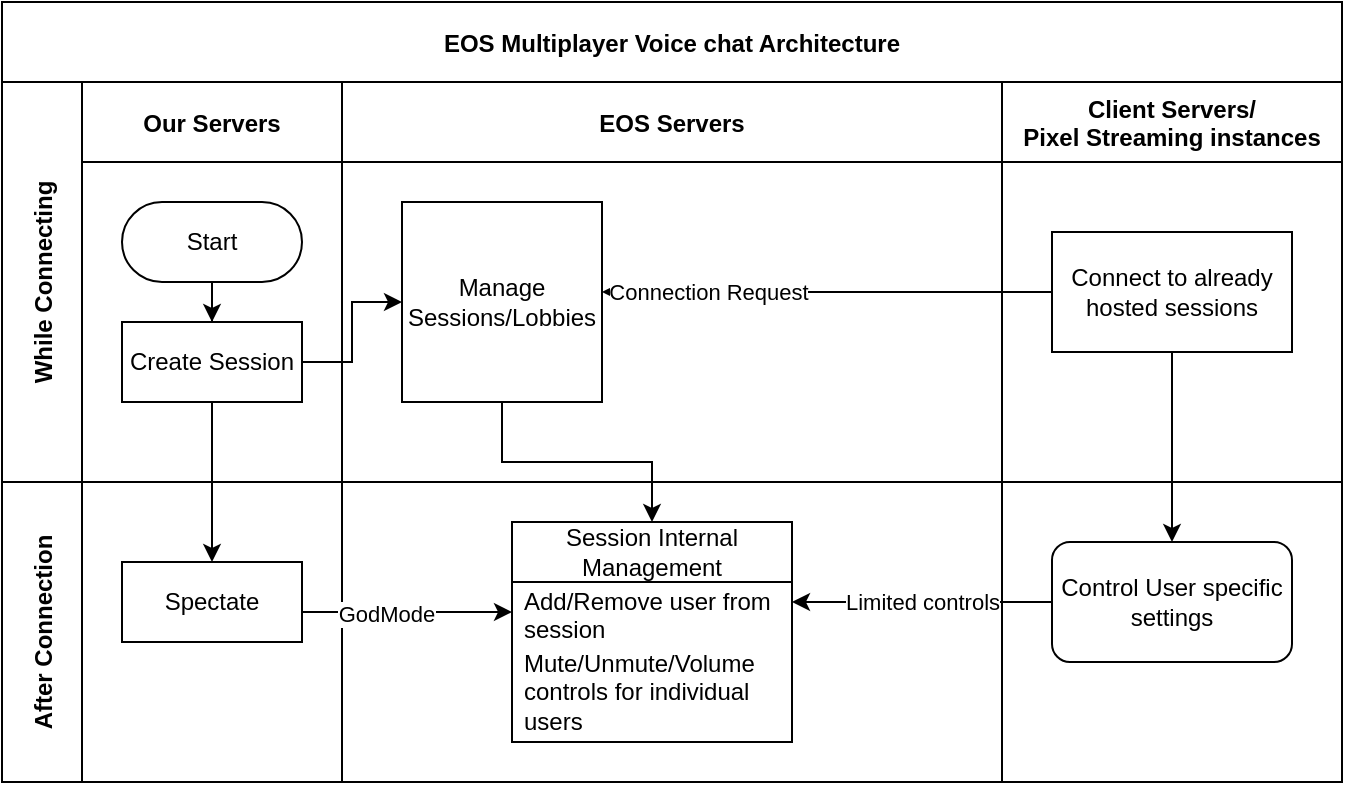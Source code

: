 <mxfile version="20.8.20" type="github">
  <diagram id="kgpKYQtTHZ0yAKxKKP6v" name="Page-1">
    <mxGraphModel dx="880" dy="476" grid="1" gridSize="10" guides="1" tooltips="1" connect="1" arrows="1" fold="1" page="1" pageScale="1" pageWidth="850" pageHeight="1100" math="0" shadow="0">
      <root>
        <mxCell id="0" />
        <mxCell id="1" parent="0" />
        <mxCell id="3nuBFxr9cyL0pnOWT2aG-1" value="EOS Multiplayer Voice chat Architecture" style="shape=table;childLayout=tableLayout;startSize=40;collapsible=0;recursiveResize=0;expand=0;fillColor=none;fontStyle=1" parent="1" vertex="1">
          <mxGeometry x="100" y="70" width="670" height="390" as="geometry" />
        </mxCell>
        <mxCell id="3nuBFxr9cyL0pnOWT2aG-2" value="" style="edgeStyle=orthogonalEdgeStyle;rounded=0;orthogonalLoop=1;jettySize=auto;html=1;" parent="3nuBFxr9cyL0pnOWT2aG-1" source="3nuBFxr9cyL0pnOWT2aG-7" target="3nuBFxr9cyL0pnOWT2aG-17" edge="1">
          <mxGeometry relative="1" as="geometry" />
        </mxCell>
        <mxCell id="3nuBFxr9cyL0pnOWT2aG-3" value="While Connecting" style="shape=tableRow;horizontal=0;swimlaneHead=0;swimlaneBody=0;top=0;left=0;bottom=0;right=0;fillColor=none;points=[[0,0.5],[1,0.5]];portConstraint=eastwest;startSize=40;collapsible=0;recursiveResize=0;expand=0;fontStyle=1;" parent="3nuBFxr9cyL0pnOWT2aG-1" vertex="1">
          <mxGeometry y="40" width="670" height="200" as="geometry" />
        </mxCell>
        <mxCell id="3nuBFxr9cyL0pnOWT2aG-4" value="Our Servers" style="swimlane;swimlaneHead=0;swimlaneBody=0;connectable=0;fillColor=none;startSize=40;collapsible=0;recursiveResize=0;expand=0;fontStyle=1;" parent="3nuBFxr9cyL0pnOWT2aG-3" vertex="1">
          <mxGeometry x="40" width="130" height="200" as="geometry">
            <mxRectangle width="130" height="200" as="alternateBounds" />
          </mxGeometry>
        </mxCell>
        <mxCell id="3nuBFxr9cyL0pnOWT2aG-5" style="edgeStyle=orthogonalEdgeStyle;rounded=0;orthogonalLoop=1;jettySize=auto;html=1;" parent="3nuBFxr9cyL0pnOWT2aG-4" source="3nuBFxr9cyL0pnOWT2aG-6" target="3nuBFxr9cyL0pnOWT2aG-7" edge="1">
          <mxGeometry relative="1" as="geometry" />
        </mxCell>
        <mxCell id="3nuBFxr9cyL0pnOWT2aG-6" value="Start" style="rounded=1;whiteSpace=wrap;html=1;arcSize=50;" parent="3nuBFxr9cyL0pnOWT2aG-4" vertex="1">
          <mxGeometry x="20" y="60" width="90" height="40" as="geometry" />
        </mxCell>
        <mxCell id="3nuBFxr9cyL0pnOWT2aG-7" value="Create Session" style="rounded=0;whiteSpace=wrap;html=1;" parent="3nuBFxr9cyL0pnOWT2aG-4" vertex="1">
          <mxGeometry x="20" y="120" width="90" height="40" as="geometry" />
        </mxCell>
        <mxCell id="3nuBFxr9cyL0pnOWT2aG-8" value="EOS Servers" style="swimlane;swimlaneHead=0;swimlaneBody=0;connectable=0;fillColor=none;startSize=40;collapsible=0;recursiveResize=0;expand=0;fontStyle=1;" parent="3nuBFxr9cyL0pnOWT2aG-3" vertex="1">
          <mxGeometry x="170" width="330" height="200" as="geometry">
            <mxRectangle width="330" height="200" as="alternateBounds" />
          </mxGeometry>
        </mxCell>
        <mxCell id="CZH71dA6Ro6Yf-jZ_4He-2" value="Manage Sessions/Lobbies" style="whiteSpace=wrap;html=1;aspect=fixed;" vertex="1" parent="3nuBFxr9cyL0pnOWT2aG-8">
          <mxGeometry x="30" y="60" width="100" height="100" as="geometry" />
        </mxCell>
        <mxCell id="3nuBFxr9cyL0pnOWT2aG-11" value="Client Servers/&#xa;Pixel Streaming instances" style="swimlane;swimlaneHead=0;swimlaneBody=0;connectable=0;fillColor=none;startSize=40;collapsible=0;recursiveResize=0;expand=0;fontStyle=1;" parent="3nuBFxr9cyL0pnOWT2aG-3" vertex="1">
          <mxGeometry x="500" width="170" height="200" as="geometry">
            <mxRectangle width="170" height="200" as="alternateBounds" />
          </mxGeometry>
        </mxCell>
        <mxCell id="CZH71dA6Ro6Yf-jZ_4He-9" value="Connect to already hosted sessions" style="rounded=0;whiteSpace=wrap;html=1;" vertex="1" parent="3nuBFxr9cyL0pnOWT2aG-11">
          <mxGeometry x="25" y="75" width="120" height="60" as="geometry" />
        </mxCell>
        <mxCell id="CZH71dA6Ro6Yf-jZ_4He-1" style="edgeStyle=orthogonalEdgeStyle;rounded=0;orthogonalLoop=1;jettySize=auto;html=1;entryX=0;entryY=0.5;entryDx=0;entryDy=0;" edge="1" parent="3nuBFxr9cyL0pnOWT2aG-3" source="3nuBFxr9cyL0pnOWT2aG-7" target="CZH71dA6Ro6Yf-jZ_4He-2">
          <mxGeometry relative="1" as="geometry">
            <mxPoint x="250" y="140" as="targetPoint" />
          </mxGeometry>
        </mxCell>
        <mxCell id="CZH71dA6Ro6Yf-jZ_4He-24" style="edgeStyle=orthogonalEdgeStyle;rounded=0;orthogonalLoop=1;jettySize=auto;html=1;" edge="1" parent="3nuBFxr9cyL0pnOWT2aG-3" source="CZH71dA6Ro6Yf-jZ_4He-9" target="CZH71dA6Ro6Yf-jZ_4He-2">
          <mxGeometry relative="1" as="geometry">
            <Array as="points">
              <mxPoint x="470" y="105" />
              <mxPoint x="470" y="105" />
            </Array>
          </mxGeometry>
        </mxCell>
        <mxCell id="CZH71dA6Ro6Yf-jZ_4He-25" value="Connection Request" style="edgeLabel;html=1;align=center;verticalAlign=middle;resizable=0;points=[];" vertex="1" connectable="0" parent="CZH71dA6Ro6Yf-jZ_4He-24">
          <mxGeometry x="0.531" relative="1" as="geometry">
            <mxPoint as="offset" />
          </mxGeometry>
        </mxCell>
        <mxCell id="3nuBFxr9cyL0pnOWT2aG-15" value="After Connection" style="shape=tableRow;horizontal=0;swimlaneHead=0;swimlaneBody=0;top=0;left=0;bottom=0;right=0;fillColor=none;points=[[0,0.5],[1,0.5]];portConstraint=eastwest;startSize=40;collapsible=0;recursiveResize=0;expand=0;fontStyle=1;" parent="3nuBFxr9cyL0pnOWT2aG-1" vertex="1">
          <mxGeometry y="240" width="670" height="150" as="geometry" />
        </mxCell>
        <mxCell id="3nuBFxr9cyL0pnOWT2aG-16" value="" style="swimlane;swimlaneHead=0;swimlaneBody=0;connectable=0;fillColor=none;startSize=0;collapsible=0;recursiveResize=0;expand=0;fontStyle=1;" parent="3nuBFxr9cyL0pnOWT2aG-15" vertex="1">
          <mxGeometry x="40" width="130" height="150" as="geometry">
            <mxRectangle width="130" height="150" as="alternateBounds" />
          </mxGeometry>
        </mxCell>
        <mxCell id="3nuBFxr9cyL0pnOWT2aG-17" value="Spectate" style="rounded=0;whiteSpace=wrap;html=1;" parent="3nuBFxr9cyL0pnOWT2aG-16" vertex="1">
          <mxGeometry x="20" y="40" width="90" height="40" as="geometry" />
        </mxCell>
        <mxCell id="3nuBFxr9cyL0pnOWT2aG-18" value="" style="swimlane;swimlaneHead=0;swimlaneBody=0;connectable=0;fillColor=none;startSize=0;collapsible=0;recursiveResize=0;expand=0;fontStyle=1;" parent="3nuBFxr9cyL0pnOWT2aG-15" vertex="1">
          <mxGeometry x="170" width="330" height="150" as="geometry">
            <mxRectangle width="330" height="150" as="alternateBounds" />
          </mxGeometry>
        </mxCell>
        <mxCell id="CZH71dA6Ro6Yf-jZ_4He-3" value="Session Internal Management" style="swimlane;fontStyle=0;childLayout=stackLayout;horizontal=1;startSize=30;horizontalStack=0;resizeParent=1;resizeParentMax=0;resizeLast=0;collapsible=1;marginBottom=0;whiteSpace=wrap;html=1;" vertex="1" parent="3nuBFxr9cyL0pnOWT2aG-18">
          <mxGeometry x="85" y="20" width="140" height="110" as="geometry" />
        </mxCell>
        <mxCell id="CZH71dA6Ro6Yf-jZ_4He-4" value="Add/Remove user from session" style="text;strokeColor=none;fillColor=none;align=left;verticalAlign=middle;spacingLeft=4;spacingRight=4;overflow=hidden;points=[[0,0.5],[1,0.5]];portConstraint=eastwest;rotatable=0;whiteSpace=wrap;html=1;" vertex="1" parent="CZH71dA6Ro6Yf-jZ_4He-3">
          <mxGeometry y="30" width="140" height="30" as="geometry" />
        </mxCell>
        <mxCell id="CZH71dA6Ro6Yf-jZ_4He-5" value="Mute/Unmute/Volume controls for individual users" style="text;strokeColor=none;fillColor=none;align=left;verticalAlign=middle;spacingLeft=4;spacingRight=4;overflow=hidden;points=[[0,0.5],[1,0.5]];portConstraint=eastwest;rotatable=0;whiteSpace=wrap;html=1;" vertex="1" parent="CZH71dA6Ro6Yf-jZ_4He-3">
          <mxGeometry y="60" width="140" height="50" as="geometry" />
        </mxCell>
        <mxCell id="3nuBFxr9cyL0pnOWT2aG-23" value="" style="swimlane;swimlaneHead=0;swimlaneBody=0;connectable=0;fillColor=none;startSize=0;collapsible=0;recursiveResize=0;expand=0;fontStyle=1;" parent="3nuBFxr9cyL0pnOWT2aG-15" vertex="1">
          <mxGeometry x="500" width="170" height="150" as="geometry">
            <mxRectangle width="170" height="150" as="alternateBounds" />
          </mxGeometry>
        </mxCell>
        <mxCell id="CZH71dA6Ro6Yf-jZ_4He-27" value="Control User specific settings" style="rounded=1;whiteSpace=wrap;html=1;" vertex="1" parent="3nuBFxr9cyL0pnOWT2aG-23">
          <mxGeometry x="25" y="30" width="120" height="60" as="geometry" />
        </mxCell>
        <mxCell id="CZH71dA6Ro6Yf-jZ_4He-29" style="edgeStyle=orthogonalEdgeStyle;rounded=0;orthogonalLoop=1;jettySize=auto;html=1;" edge="1" parent="3nuBFxr9cyL0pnOWT2aG-15" source="CZH71dA6Ro6Yf-jZ_4He-27" target="CZH71dA6Ro6Yf-jZ_4He-3">
          <mxGeometry relative="1" as="geometry">
            <Array as="points">
              <mxPoint x="500" y="60" />
              <mxPoint x="500" y="60" />
            </Array>
          </mxGeometry>
        </mxCell>
        <mxCell id="CZH71dA6Ro6Yf-jZ_4He-33" value="Limited controls" style="edgeLabel;html=1;align=center;verticalAlign=middle;resizable=0;points=[];" vertex="1" connectable="0" parent="CZH71dA6Ro6Yf-jZ_4He-29">
          <mxGeometry x="0.354" y="-1" relative="1" as="geometry">
            <mxPoint x="23" y="1" as="offset" />
          </mxGeometry>
        </mxCell>
        <mxCell id="CZH71dA6Ro6Yf-jZ_4He-32" style="edgeStyle=orthogonalEdgeStyle;rounded=0;orthogonalLoop=1;jettySize=auto;html=1;entryX=0;entryY=0.5;entryDx=0;entryDy=0;" edge="1" parent="3nuBFxr9cyL0pnOWT2aG-15" source="3nuBFxr9cyL0pnOWT2aG-17" target="CZH71dA6Ro6Yf-jZ_4He-4">
          <mxGeometry relative="1" as="geometry">
            <Array as="points">
              <mxPoint x="180" y="65" />
              <mxPoint x="180" y="65" />
            </Array>
          </mxGeometry>
        </mxCell>
        <mxCell id="CZH71dA6Ro6Yf-jZ_4He-34" value="GodMode" style="edgeLabel;html=1;align=center;verticalAlign=middle;resizable=0;points=[];" vertex="1" connectable="0" parent="CZH71dA6Ro6Yf-jZ_4He-32">
          <mxGeometry x="-0.2" y="-1" relative="1" as="geometry">
            <mxPoint as="offset" />
          </mxGeometry>
        </mxCell>
        <mxCell id="CZH71dA6Ro6Yf-jZ_4He-26" style="edgeStyle=orthogonalEdgeStyle;rounded=0;orthogonalLoop=1;jettySize=auto;html=1;" edge="1" parent="3nuBFxr9cyL0pnOWT2aG-1" source="CZH71dA6Ro6Yf-jZ_4He-9" target="CZH71dA6Ro6Yf-jZ_4He-27">
          <mxGeometry relative="1" as="geometry">
            <mxPoint x="585" y="270" as="targetPoint" />
          </mxGeometry>
        </mxCell>
        <mxCell id="CZH71dA6Ro6Yf-jZ_4He-7" style="edgeStyle=orthogonalEdgeStyle;rounded=0;orthogonalLoop=1;jettySize=auto;html=1;" edge="1" parent="3nuBFxr9cyL0pnOWT2aG-1" source="CZH71dA6Ro6Yf-jZ_4He-2" target="CZH71dA6Ro6Yf-jZ_4He-3">
          <mxGeometry relative="1" as="geometry">
            <Array as="points">
              <mxPoint x="250" y="230" />
              <mxPoint x="325" y="230" />
            </Array>
          </mxGeometry>
        </mxCell>
      </root>
    </mxGraphModel>
  </diagram>
</mxfile>

